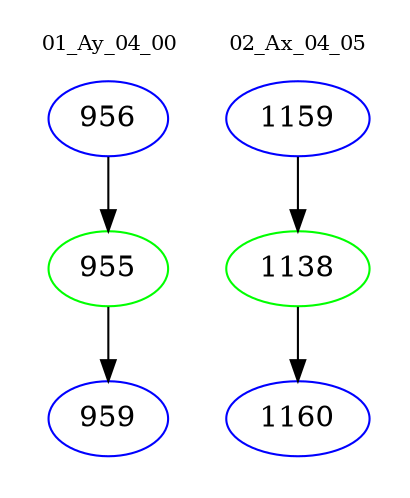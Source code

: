 digraph{
subgraph cluster_0 {
color = white
label = "01_Ay_04_00";
fontsize=10;
T0_956 [label="956", color="blue"]
T0_956 -> T0_955 [color="black"]
T0_955 [label="955", color="green"]
T0_955 -> T0_959 [color="black"]
T0_959 [label="959", color="blue"]
}
subgraph cluster_1 {
color = white
label = "02_Ax_04_05";
fontsize=10;
T1_1159 [label="1159", color="blue"]
T1_1159 -> T1_1138 [color="black"]
T1_1138 [label="1138", color="green"]
T1_1138 -> T1_1160 [color="black"]
T1_1160 [label="1160", color="blue"]
}
}
